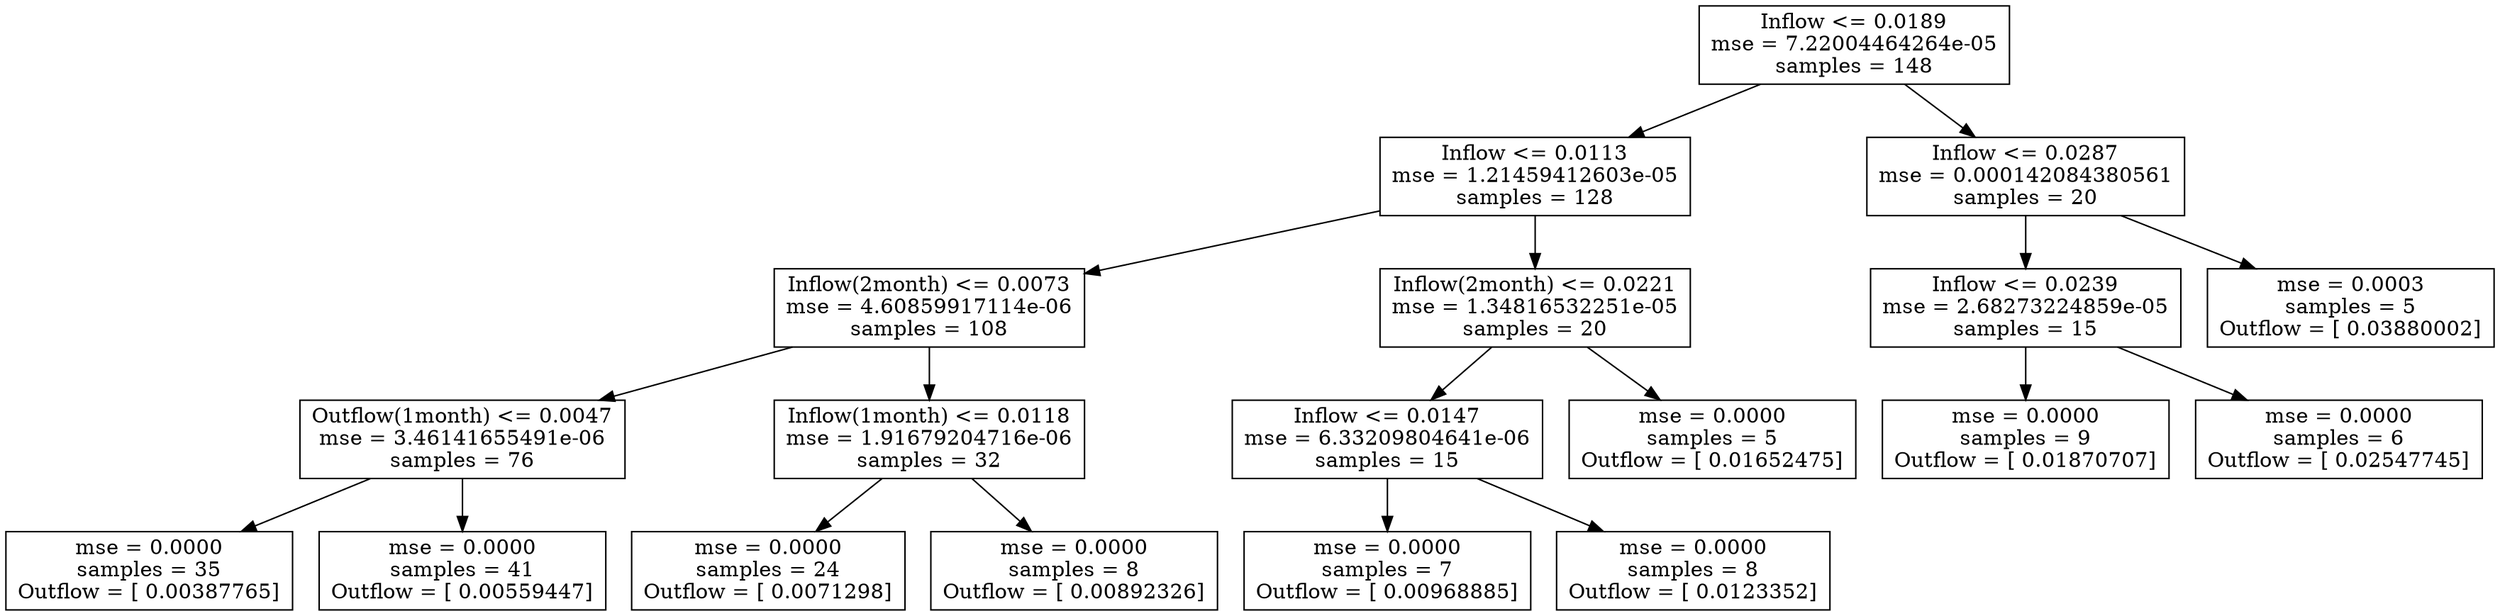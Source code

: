 digraph Tree {
0 [label="Inflow <= 0.0189\nmse = 7.22004464264e-05\nsamples = 148", shape="box"] ;
1 [label="Inflow <= 0.0113\nmse = 1.21459412603e-05\nsamples = 128", shape="box"] ;
0 -> 1 ;
2 [label="Inflow(2month) <= 0.0073\nmse = 4.60859917114e-06\nsamples = 108", shape="box"] ;
1 -> 2 ;
3 [label="Outflow(1month) <= 0.0047\nmse = 3.46141655491e-06\nsamples = 76", shape="box"] ;
2 -> 3 ;
4 [label="mse = 0.0000\nsamples = 35\nOutflow = [ 0.00387765]", shape="box"] ;
3 -> 4 ;
5 [label="mse = 0.0000\nsamples = 41\nOutflow = [ 0.00559447]", shape="box"] ;
3 -> 5 ;
6 [label="Inflow(1month) <= 0.0118\nmse = 1.91679204716e-06\nsamples = 32", shape="box"] ;
2 -> 6 ;
7 [label="mse = 0.0000\nsamples = 24\nOutflow = [ 0.0071298]", shape="box"] ;
6 -> 7 ;
8 [label="mse = 0.0000\nsamples = 8\nOutflow = [ 0.00892326]", shape="box"] ;
6 -> 8 ;
9 [label="Inflow(2month) <= 0.0221\nmse = 1.34816532251e-05\nsamples = 20", shape="box"] ;
1 -> 9 ;
10 [label="Inflow <= 0.0147\nmse = 6.33209804641e-06\nsamples = 15", shape="box"] ;
9 -> 10 ;
11 [label="mse = 0.0000\nsamples = 7\nOutflow = [ 0.00968885]", shape="box"] ;
10 -> 11 ;
12 [label="mse = 0.0000\nsamples = 8\nOutflow = [ 0.0123352]", shape="box"] ;
10 -> 12 ;
13 [label="mse = 0.0000\nsamples = 5\nOutflow = [ 0.01652475]", shape="box"] ;
9 -> 13 ;
14 [label="Inflow <= 0.0287\nmse = 0.000142084380561\nsamples = 20", shape="box"] ;
0 -> 14 ;
15 [label="Inflow <= 0.0239\nmse = 2.68273224859e-05\nsamples = 15", shape="box"] ;
14 -> 15 ;
16 [label="mse = 0.0000\nsamples = 9\nOutflow = [ 0.01870707]", shape="box"] ;
15 -> 16 ;
17 [label="mse = 0.0000\nsamples = 6\nOutflow = [ 0.02547745]", shape="box"] ;
15 -> 17 ;
18 [label="mse = 0.0003\nsamples = 5\nOutflow = [ 0.03880002]", shape="box"] ;
14 -> 18 ;
}